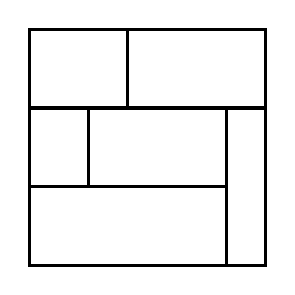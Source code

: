 \begin{tikzpicture}[very thick, scale=.5]
    \draw (0,4) rectangle (5/2,6);
    \draw (5/2,4) rectangle (6,6);
    \draw (0,2) rectangle (3/2,4);
    \draw (3/2,2) rectangle (5,4);
    \draw (0,0) rectangle (5,2);
    \draw (5,0) rectangle (6,4);
\end{tikzpicture}
